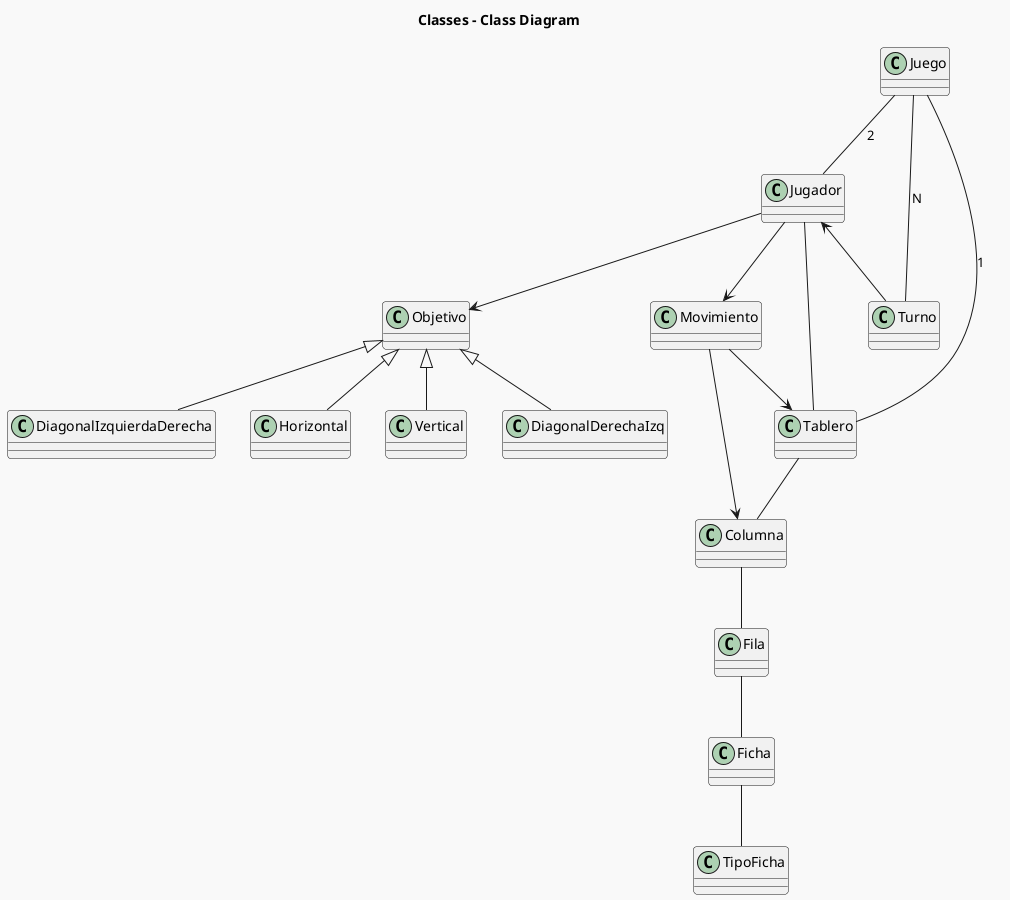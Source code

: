 @startuml
!theme mars

skin rose

title Classes - Class Diagram


class Juego
class Tablero
class Jugador
class Turno

class Movimiento
class Columna

class Ficha
class TipoFicha

class Objetivo
class Horizontal
class Vertical
class DiagonalDerechaIzq
class DiagonalIzquierdaDerecha


Juego -- Tablero :1
Juego-- Jugador :2
Juego -- Turno :N
Jugador--Tablero
Tablero -- Columna

Columna--Fila
Fila --Ficha
Ficha-- TipoFicha

Jugador <--  Turno


Objetivo  ^-- Horizontal
Objetivo  ^-- Vertical
Objetivo  ^-- DiagonalDerechaIzq
Objetivo  ^-- DiagonalIzquierdaDerecha

Jugador --> Objetivo
Jugador --> Movimiento
Movimiento --> Tablero
Movimiento --> Columna

@enduml